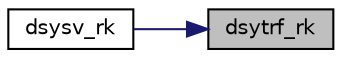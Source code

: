 digraph "dsytrf_rk"
{
 // LATEX_PDF_SIZE
  edge [fontname="Helvetica",fontsize="10",labelfontname="Helvetica",labelfontsize="10"];
  node [fontname="Helvetica",fontsize="10",shape=record];
  rankdir="RL";
  Node1 [label="dsytrf_rk",height=0.2,width=0.4,color="black", fillcolor="grey75", style="filled", fontcolor="black",tooltip="DSYTRF_RK computes the factorization of a real symmetric indefinite matrix using the bounded Bunch-Ka..."];
  Node1 -> Node2 [dir="back",color="midnightblue",fontsize="10",style="solid",fontname="Helvetica"];
  Node2 [label="dsysv_rk",height=0.2,width=0.4,color="black", fillcolor="white", style="filled",URL="$dsysv__rk_8f.html#a590164a7509bc601db1950b9a45da83c",tooltip="DSYSV_RK computes the solution to system of linear equations A * X = B for SY matrices"];
}
